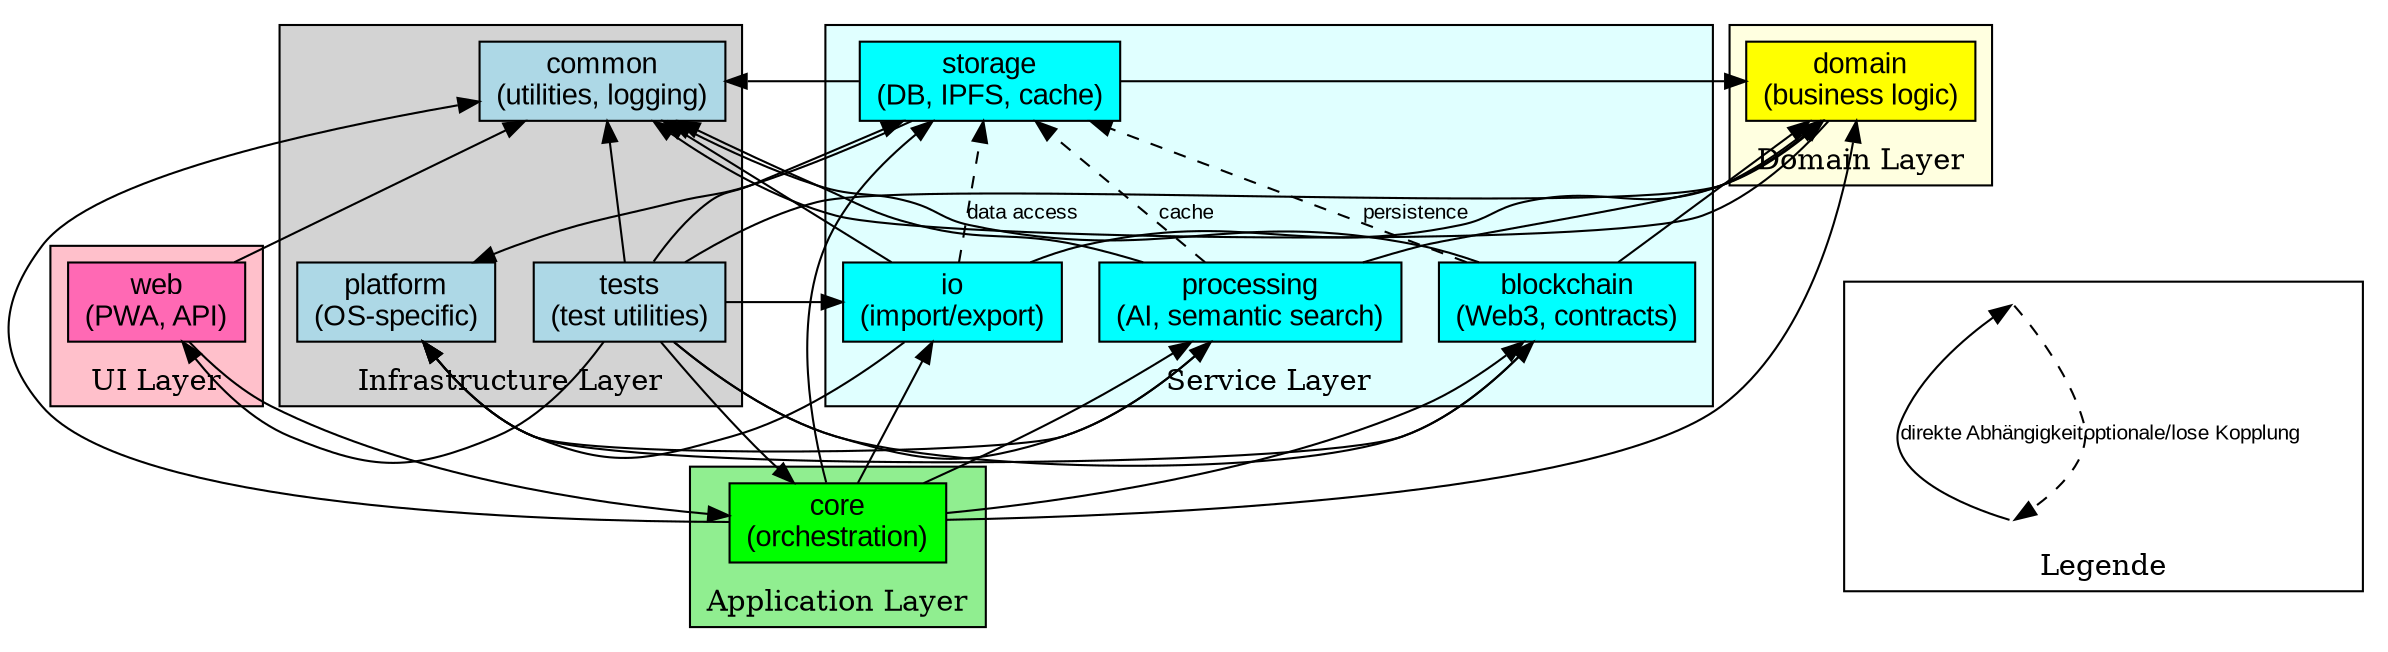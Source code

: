 digraph asi_module_dependencies {
    // Graph-Eigenschaften
    rankdir=BT;
    node [shape=box, style=filled, fontname="Arial"];
    edge [fontname="Arial", fontsize=10];
    
    // Farbschema für Layer
    subgraph cluster_infrastructure {
        label="Infrastructure Layer";
        style=filled;
        fillcolor=lightgray;
        
        common [fillcolor=lightblue, label="common\n(utilities, logging)"];
        platform [fillcolor=lightblue, label="platform\n(OS-specific)"];
        tests [fillcolor=lightblue, label="tests\n(test utilities)"];
    }
    
    subgraph cluster_domain {
        label="Domain Layer";
        style=filled;
        fillcolor=lightyellow;
        
        domain [fillcolor=yellow, label="domain\n(business logic)"];
    }
    
    subgraph cluster_services {
        label="Service Layer";
        style=filled;
        fillcolor=lightcyan;
        
        processing [fillcolor=cyan, label="processing\n(AI, semantic search)"];
        blockchain [fillcolor=cyan, label="blockchain\n(Web3, contracts)"];
        storage [fillcolor=cyan, label="storage\n(DB, IPFS, cache)"];
        io [fillcolor=cyan, label="io\n(import/export)"];
    }
    
    subgraph cluster_application {
        label="Application Layer";
        style=filled;
        fillcolor=lightgreen;
        
        core [fillcolor=green, label="core\n(orchestration)"];
    }
    
    subgraph cluster_ui {
        label="UI Layer";
        style=filled;
        fillcolor=pink;
        
        web [fillcolor=hotpink, label="web\n(PWA, API)"];
    }
    
    // Abhängigkeiten (gerichtete Kanten von abhängig zu verwendet)
    
    // Domain Layer nutzt nur Infrastructure
    domain -> common;
    
    // Service Layer nutzt Domain und Infrastructure
    processing -> domain;
    processing -> common;
    processing -> platform;
    
    blockchain -> domain;
    blockchain -> common;
    blockchain -> platform;
    
    storage -> domain;
    storage -> common;
    storage -> platform;
    
    io -> domain;
    io -> common;
    io -> platform;
    
    // Service Layer interne Abhängigkeiten (begrenzt)
    processing -> storage [label="cache", style=dashed];
    blockchain -> storage [label="persistence", style=dashed];
    io -> storage [label="data access", style=dashed];
    
    // Application Layer nutzt Services und Domain
    core -> processing;
    core -> blockchain;
    core -> storage;
    core -> io;
    core -> domain;
    core -> common;
    
    // UI Layer nutzt Application
    web -> core;
    web -> common;
    
    // Tests nutzen alle Module (für Unit/Integration Tests)
    tests -> common;
    tests -> domain;
    tests -> processing;
    tests -> blockchain;
    tests -> storage;
    tests -> io;
    tests -> core;
    tests -> web;
    
    // Legende
    subgraph cluster_legend {
        label="Legende";
        style=filled;
        fillcolor=white;
        
        legend_solid [shape=point, style=invis];
        legend_dashed [shape=point, style=invis];
        
        legend_solid -> legend_dashed [label="direkte Abhängigkeit", style=solid];
        legend_dashed -> legend_solid [label="optionale/lose Kopplung", style=dashed];
    }
}
